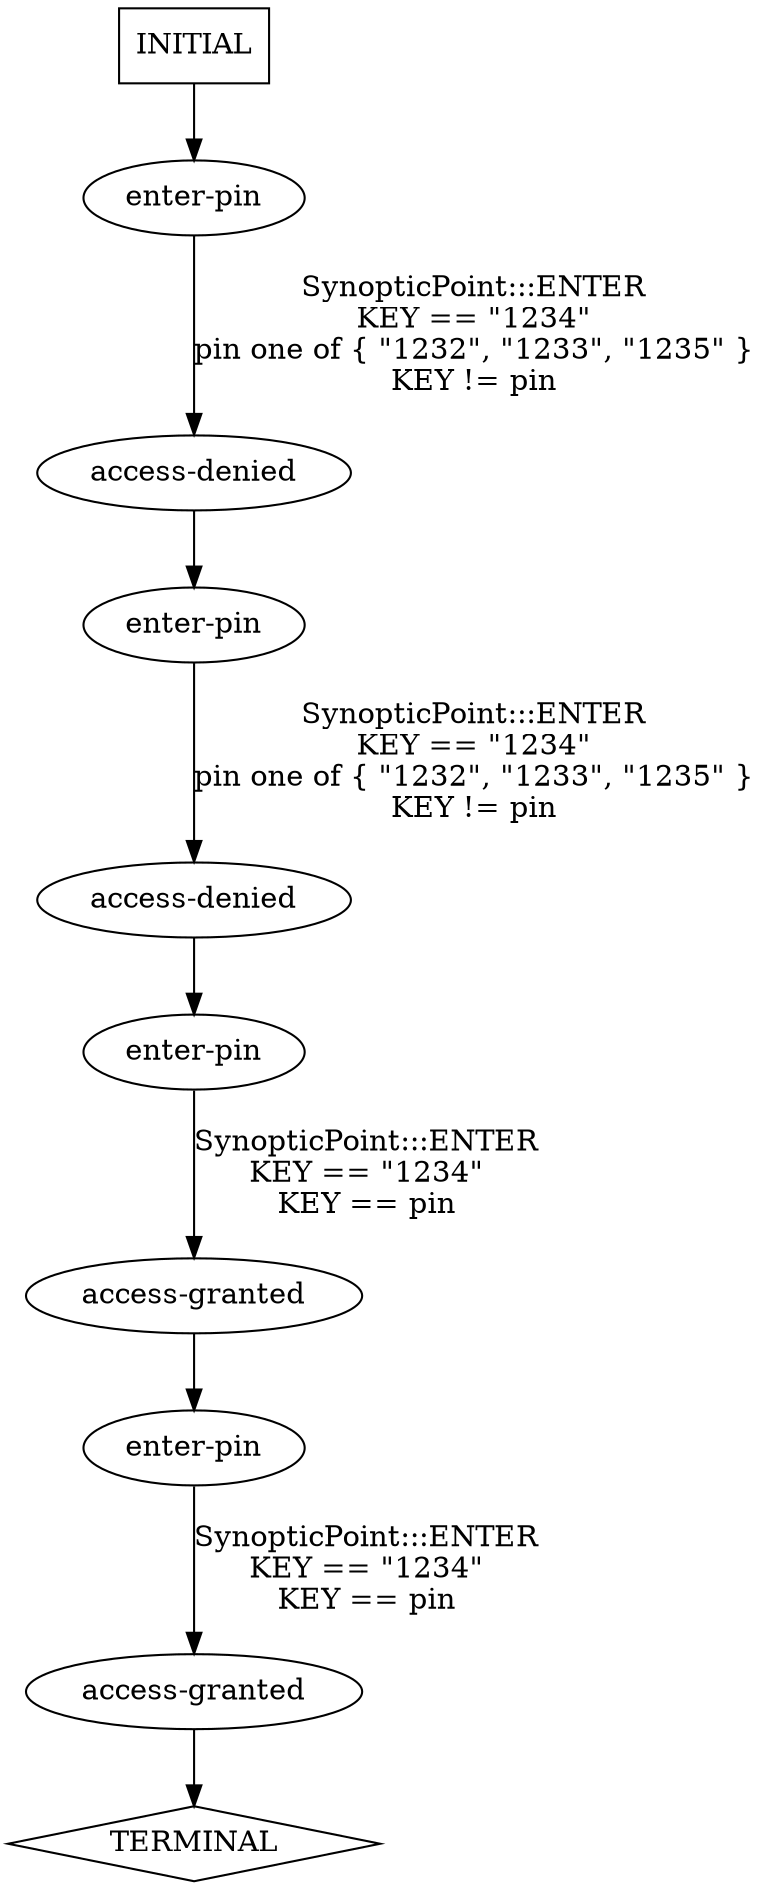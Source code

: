 digraph G {
  0 [label="access-denied"];
  1 [label="access-denied"];
  2 [label="access-granted"];
  3 [label="access-granted"];
  4 [label="enter-pin"];
  5 [label="enter-pin"];
  6 [label="enter-pin"];
  7 [label="enter-pin"];
  8 [label="TERMINAL",shape=diamond];
  9 [label="INITIAL",shape=box];
0->5 [label=""];
1->6 [label=""];
2->7 [label=""];
3->8 [label=""];
4->0 [label="SynopticPoint:::ENTER\nKEY == \"1234\"\npin one of { \"1232\", \"1233\", \"1235\" }\nKEY != pin\n"];
5->1 [label="SynopticPoint:::ENTER\nKEY == \"1234\"\npin one of { \"1232\", \"1233\", \"1235\" }\nKEY != pin\n"];
6->2 [label="SynopticPoint:::ENTER\nKEY == \"1234\"\nKEY == pin\n"];
7->3 [label="SynopticPoint:::ENTER\nKEY == \"1234\"\nKEY == pin\n"];
9->4 [label=""];
}
